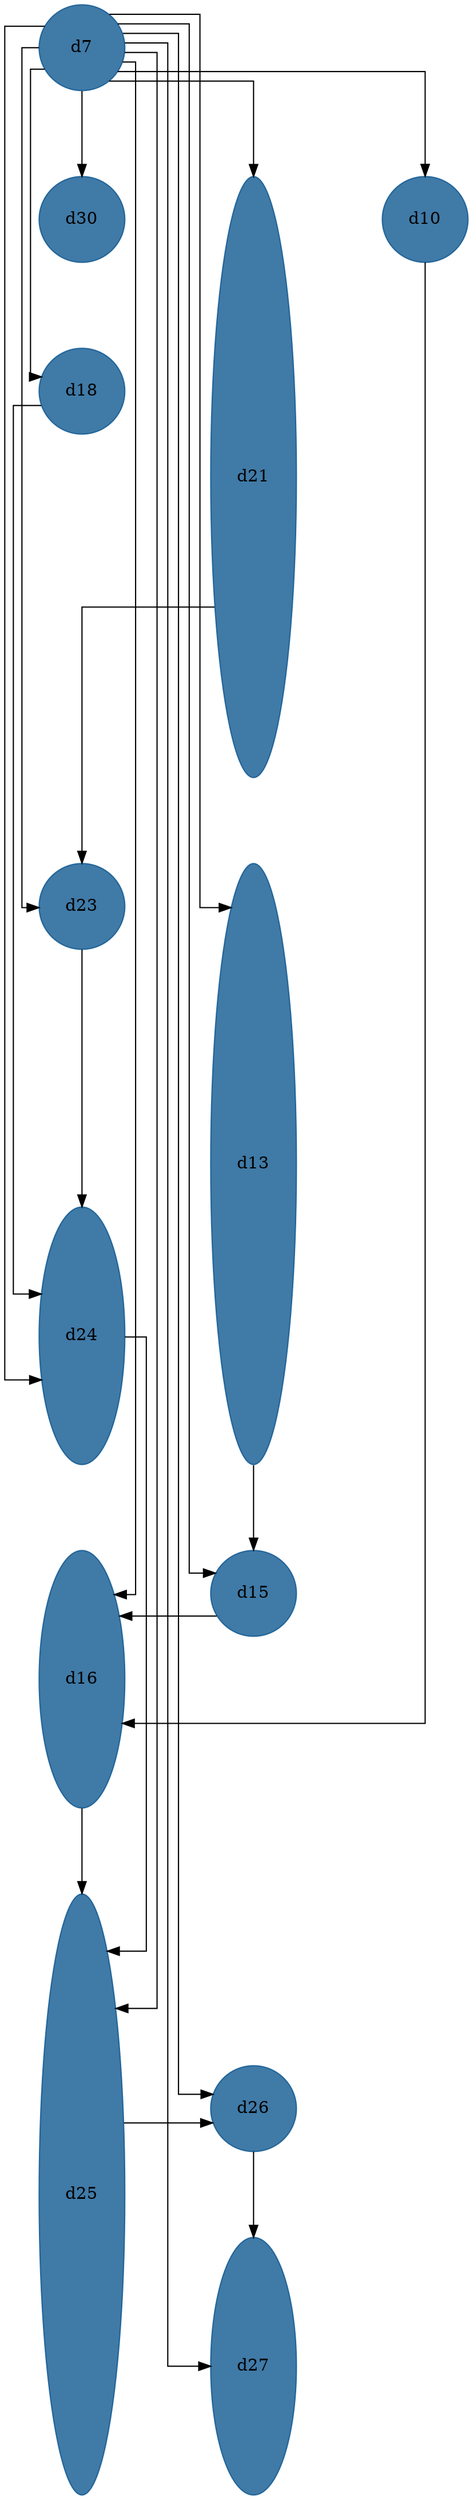 //do not use DOT to generate pdf use NEATO or FDP
digraph{
layout="neato";
splines="ortho";
d7[shape="ellipse", style="filled", color="#004E8ABF", pos="0,30!", height="1", width="1"];
d7 -> d30;
d7 -> d21;
d7 -> d10;
d7 -> d23;
d7 -> d25;
d7 -> d13;
d7 -> d24;
d7 -> d27;
d7 -> d16;
d7 -> d15;
d7 -> d26;
d7 -> d18;
d30[shape="ellipse", style="filled", color="#004E8ABF", pos="0,28!", height="1", width="1"];
d21[shape="ellipse", style="filled", color="#004E8ABF", pos="2,25!", height="7", width="1"];
d21 -> d23;
d10[shape="ellipse", style="filled", color="#004E8ABF", pos="4,28!", height="1", width="1"];
d10 -> d16;
d18[shape="ellipse", style="filled", color="#004E8ABF", pos="0,26!", height="1", width="1"];
d18 -> d24;
d23[shape="ellipse", style="filled", color="#004E8ABF", pos="0,20!", height="1", width="1"];
d23 -> d24;
d13[shape="ellipse", style="filled", color="#004E8ABF", pos="2,17!", height="7", width="1"];
d13 -> d15;
d24[shape="ellipse", style="filled", color="#004E8ABF", pos="0,15!", height="3", width="1"];
d24 -> d25;
d16[shape="ellipse", style="filled", color="#004E8ABF", pos="0,11!", height="3", width="1"];
d16 -> d25;
d15[shape="ellipse", style="filled", color="#004E8ABF", pos="2,12!", height="1", width="1"];
d15 -> d16;
d25[shape="ellipse", style="filled", color="#004E8ABF", pos="0,5!", height="7", width="1"];
d25 -> d26;
d26[shape="ellipse", style="filled", color="#004E8ABF", pos="2,6!", height="1", width="1"];
d26 -> d27;
d27[shape="ellipse", style="filled", color="#004E8ABF", pos="2,3!", height="3", width="1"];
}